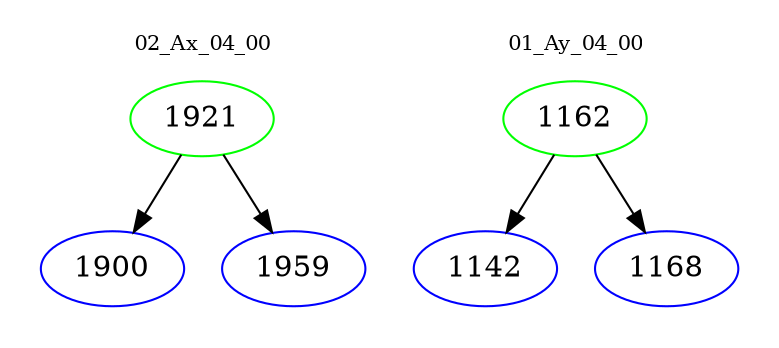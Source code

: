 digraph{
subgraph cluster_0 {
color = white
label = "02_Ax_04_00";
fontsize=10;
T0_1921 [label="1921", color="green"]
T0_1921 -> T0_1900 [color="black"]
T0_1900 [label="1900", color="blue"]
T0_1921 -> T0_1959 [color="black"]
T0_1959 [label="1959", color="blue"]
}
subgraph cluster_1 {
color = white
label = "01_Ay_04_00";
fontsize=10;
T1_1162 [label="1162", color="green"]
T1_1162 -> T1_1142 [color="black"]
T1_1142 [label="1142", color="blue"]
T1_1162 -> T1_1168 [color="black"]
T1_1168 [label="1168", color="blue"]
}
}
